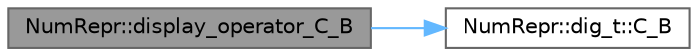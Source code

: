 digraph "NumRepr::display_operator_C_B"
{
 // INTERACTIVE_SVG=YES
 // LATEX_PDF_SIZE
  bgcolor="transparent";
  edge [fontname=Helvetica,fontsize=10,labelfontname=Helvetica,labelfontsize=10];
  node [fontname=Helvetica,fontsize=10,shape=box,height=0.2,width=0.4];
  rankdir="LR";
  Node1 [label="NumRepr::display_operator_C_B",height=0.2,width=0.4,color="gray40", fillcolor="grey60", style="filled", fontcolor="black",tooltip=" "];
  Node1 -> Node2 [color="steelblue1",style="solid"];
  Node2 [label="NumRepr::dig_t::C_B",height=0.2,width=0.4,color="grey40", fillcolor="white", style="filled",URL="$struct_num_repr_1_1dig__t.html#a946d999d39a25dda024a06800ac57f70",tooltip="\"C_B\" es identico a \"operator-()\""];
}
